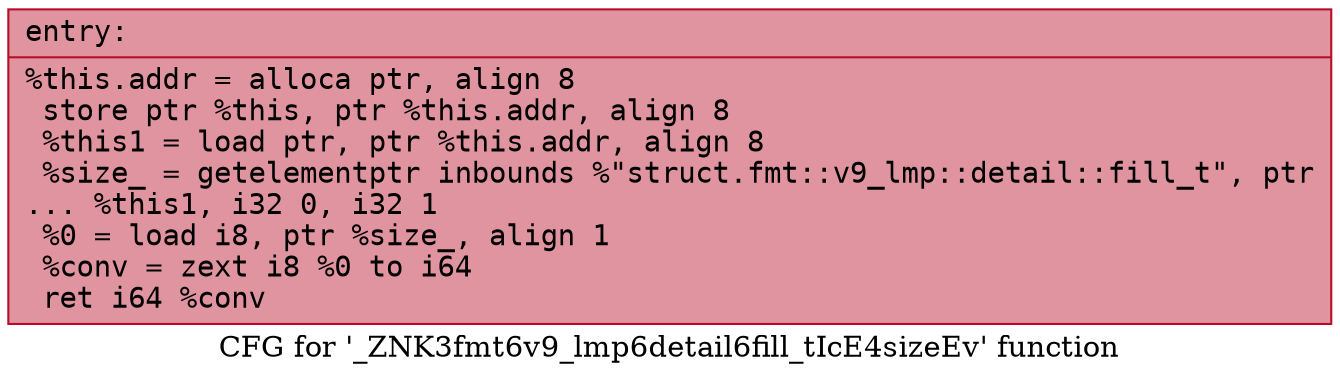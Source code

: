 digraph "CFG for '_ZNK3fmt6v9_lmp6detail6fill_tIcE4sizeEv' function" {
	label="CFG for '_ZNK3fmt6v9_lmp6detail6fill_tIcE4sizeEv' function";

	Node0x556bfeb94af0 [shape=record,color="#b70d28ff", style=filled, fillcolor="#b70d2870" fontname="Courier",label="{entry:\l|  %this.addr = alloca ptr, align 8\l  store ptr %this, ptr %this.addr, align 8\l  %this1 = load ptr, ptr %this.addr, align 8\l  %size_ = getelementptr inbounds %\"struct.fmt::v9_lmp::detail::fill_t\", ptr\l... %this1, i32 0, i32 1\l  %0 = load i8, ptr %size_, align 1\l  %conv = zext i8 %0 to i64\l  ret i64 %conv\l}"];
}
